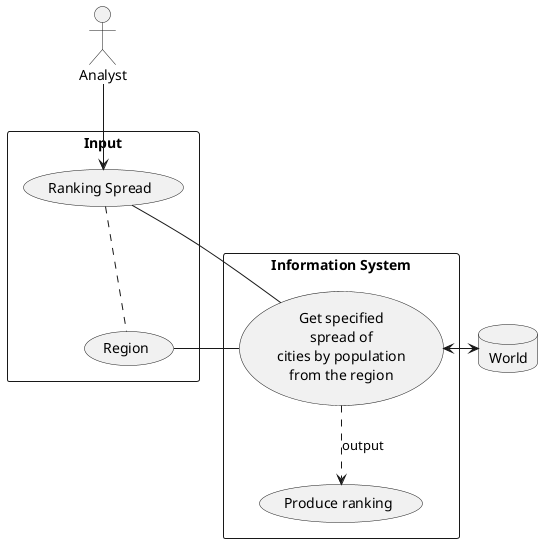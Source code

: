 @startuml

actor A1 as "Analyst"

database World

rectangle "Input" {

usecase spread as "Ranking Spread"

usecase region as "Region"

spread .. region

A1 --> spread
}

rectangle "Information System" {

    usecase UC4 as "Get specified
    spread of
    cities by population
    from the region"

    usecase UC4a as "Produce ranking"

    spread - UC4
    region - UC4
    UC4 ..> UC4a : output
    UC4 <-> World
}

@enduml